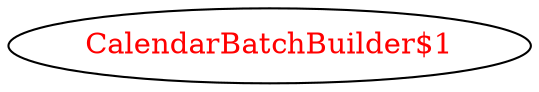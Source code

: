 digraph dependencyGraph {
 concentrate=true;
 ranksep="2.0";
 rankdir="LR"; 
 splines="ortho";
"CalendarBatchBuilder$1" [fontcolor="red"];
}